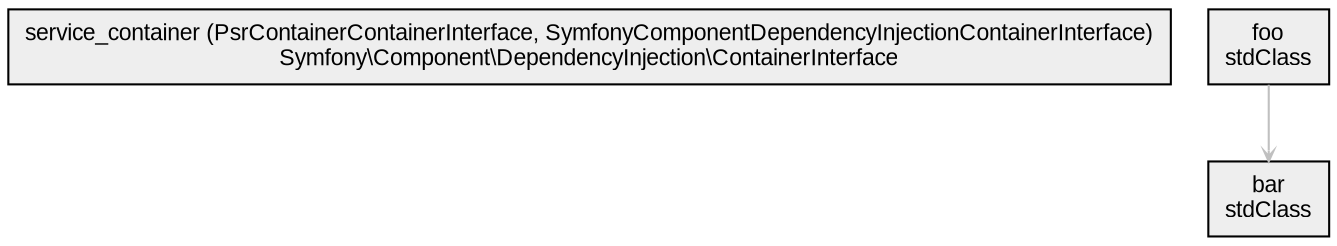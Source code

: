 digraph sc {
  ratio="compress"
  node [fontsize="11" fontname="Arial" shape="record"];
  edge [fontsize="9" fontname="Arial" color="grey" arrowhead="open" arrowsize="0.5"];

  node_service_container [label="service_container (Psr\Container\ContainerInterface, Symfony\Component\DependencyInjection\ContainerInterface)\nSymfony\\Component\\DependencyInjection\\ContainerInterface\n", shape=record, fillcolor="#eeeeee", style="filled"];
  node_foo [label="foo\nstdClass\n", shape=record, fillcolor="#eeeeee", style="filled"];
  node_bar [label="bar\nstdClass\n", shape=record, fillcolor="#eeeeee", style="filled"];
  node_foo -> node_bar [label="" style="filled"];
}
